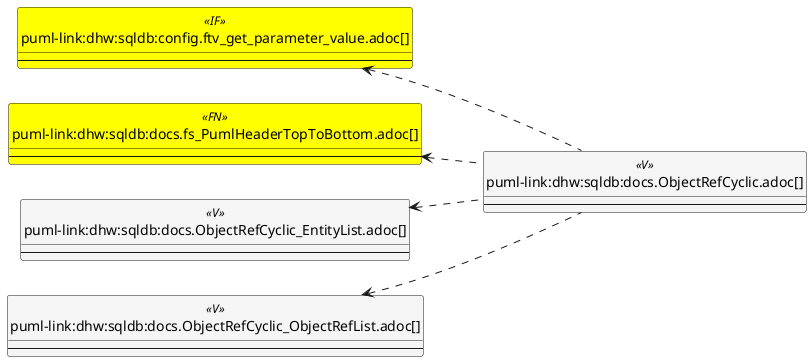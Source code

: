 @startuml
left to right direction
'top to bottom direction
hide circle
'avoide "." issues:
set namespaceSeparator none


skinparam class {
  BackgroundColor White
  BackgroundColor<<FN>> Yellow
  BackgroundColor<<FS>> Yellow
  BackgroundColor<<FT>> LightGray
  BackgroundColor<<IF>> Yellow
  BackgroundColor<<IS>> Yellow
  BackgroundColor<<P>> Aqua
  BackgroundColor<<PC>> Aqua
  BackgroundColor<<SN>> Yellow
  BackgroundColor<<SO>> SlateBlue
  BackgroundColor<<TF>> LightGray
  BackgroundColor<<TR>> Tomato
  BackgroundColor<<U>> White
  BackgroundColor<<V>> WhiteSmoke
  BackgroundColor<<X>> Aqua
  BackgroundColor<<external>> AliceBlue
}


entity "puml-link:dhw:sqldb:config.ftv_get_parameter_value.adoc[]" as config.ftv_get_parameter_value << IF >> {
  --
}

entity "puml-link:dhw:sqldb:docs.fs_PumlHeaderTopToBottom.adoc[]" as docs.fs_PumlHeaderTopToBottom << FN >> {
  --
}

entity "puml-link:dhw:sqldb:docs.ObjectRefCyclic.adoc[]" as docs.ObjectRefCyclic << V >> {
  --
}

entity "puml-link:dhw:sqldb:docs.ObjectRefCyclic_EntityList.adoc[]" as docs.ObjectRefCyclic_EntityList << V >> {
  --
}

entity "puml-link:dhw:sqldb:docs.ObjectRefCyclic_ObjectRefList.adoc[]" as docs.ObjectRefCyclic_ObjectRefList << V >> {
  --
}

config.ftv_get_parameter_value <.. docs.ObjectRefCyclic
docs.fs_PumlHeaderTopToBottom <.. docs.ObjectRefCyclic
docs.ObjectRefCyclic_EntityList <.. docs.ObjectRefCyclic
docs.ObjectRefCyclic_ObjectRefList <.. docs.ObjectRefCyclic
@enduml

